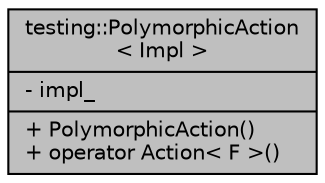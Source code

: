 digraph "testing::PolymorphicAction&lt; Impl &gt;"
{
 // INTERACTIVE_SVG=YES
 // LATEX_PDF_SIZE
  edge [fontname="Helvetica",fontsize="10",labelfontname="Helvetica",labelfontsize="10"];
  node [fontname="Helvetica",fontsize="10",shape=record];
  Node1 [label="{testing::PolymorphicAction\l\< Impl \>\n|- impl_\l|+ PolymorphicAction()\l+ operator Action\< F \>()\l}",height=0.2,width=0.4,color="black", fillcolor="grey75", style="filled", fontcolor="black",tooltip=" "];
}
